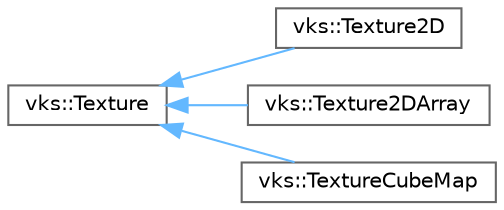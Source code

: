 digraph "Graphical Class Hierarchy"
{
 // LATEX_PDF_SIZE
  bgcolor="transparent";
  edge [fontname=Helvetica,fontsize=10,labelfontname=Helvetica,labelfontsize=10];
  node [fontname=Helvetica,fontsize=10,shape=box,height=0.2,width=0.4];
  rankdir="LR";
  Node0 [id="Node000000",label="vks::Texture",height=0.2,width=0.4,color="grey40", fillcolor="white", style="filled",URL="$classvks_1_1_texture.html",tooltip=" "];
  Node0 -> Node1 [id="edge599_Node000000_Node000001",dir="back",color="steelblue1",style="solid",tooltip=" "];
  Node1 [id="Node000001",label="vks::Texture2D",height=0.2,width=0.4,color="grey40", fillcolor="white", style="filled",URL="$classvks_1_1_texture2_d.html",tooltip=" "];
  Node0 -> Node2 [id="edge600_Node000000_Node000002",dir="back",color="steelblue1",style="solid",tooltip=" "];
  Node2 [id="Node000002",label="vks::Texture2DArray",height=0.2,width=0.4,color="grey40", fillcolor="white", style="filled",URL="$classvks_1_1_texture2_d_array.html",tooltip=" "];
  Node0 -> Node3 [id="edge601_Node000000_Node000003",dir="back",color="steelblue1",style="solid",tooltip=" "];
  Node3 [id="Node000003",label="vks::TextureCubeMap",height=0.2,width=0.4,color="grey40", fillcolor="white", style="filled",URL="$classvks_1_1_texture_cube_map.html",tooltip=" "];
}
